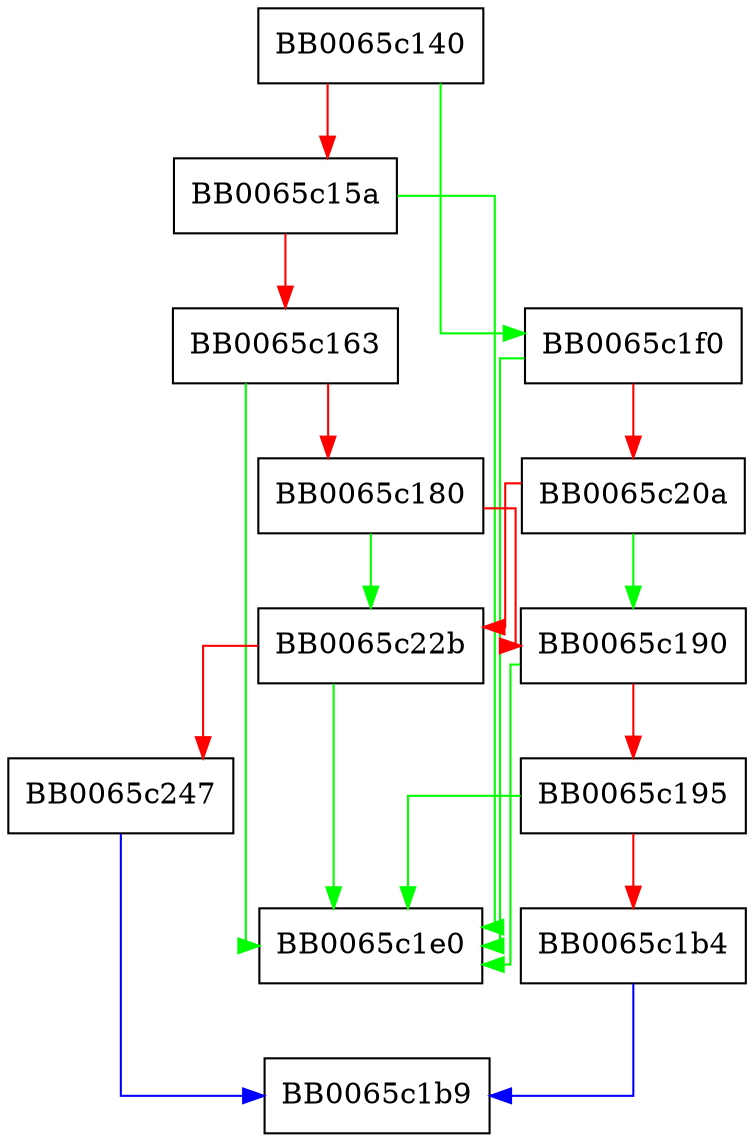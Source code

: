 digraph v6IPAddressOrRange_cmp {
  node [shape="box"];
  graph [splines=ortho];
  BB0065c140 -> BB0065c1f0 [color="green"];
  BB0065c140 -> BB0065c15a [color="red"];
  BB0065c15a -> BB0065c1e0 [color="green"];
  BB0065c15a -> BB0065c163 [color="red"];
  BB0065c163 -> BB0065c1e0 [color="green"];
  BB0065c163 -> BB0065c180 [color="red"];
  BB0065c180 -> BB0065c22b [color="green"];
  BB0065c180 -> BB0065c190 [color="red"];
  BB0065c190 -> BB0065c1e0 [color="green"];
  BB0065c190 -> BB0065c195 [color="red"];
  BB0065c195 -> BB0065c1e0 [color="green"];
  BB0065c195 -> BB0065c1b4 [color="red"];
  BB0065c1b4 -> BB0065c1b9 [color="blue"];
  BB0065c1f0 -> BB0065c1e0 [color="green"];
  BB0065c1f0 -> BB0065c20a [color="red"];
  BB0065c20a -> BB0065c190 [color="green"];
  BB0065c20a -> BB0065c22b [color="red"];
  BB0065c22b -> BB0065c1e0 [color="green"];
  BB0065c22b -> BB0065c247 [color="red"];
  BB0065c247 -> BB0065c1b9 [color="blue"];
}